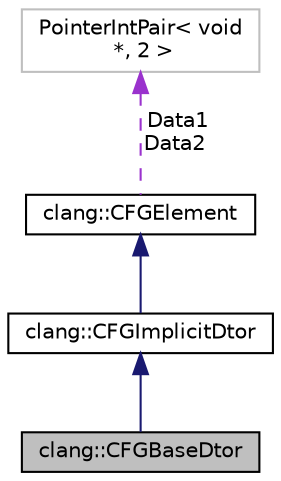 digraph "clang::CFGBaseDtor"
{
 // LATEX_PDF_SIZE
  bgcolor="transparent";
  edge [fontname="Helvetica",fontsize="10",labelfontname="Helvetica",labelfontsize="10"];
  node [fontname="Helvetica",fontsize="10",shape=record];
  Node1 [label="clang::CFGBaseDtor",height=0.2,width=0.4,color="black", fillcolor="grey75", style="filled", fontcolor="black",tooltip="Represents C++ object destructor implicitly generated for base object in destructor."];
  Node2 -> Node1 [dir="back",color="midnightblue",fontsize="10",style="solid",fontname="Helvetica"];
  Node2 [label="clang::CFGImplicitDtor",height=0.2,width=0.4,color="black",URL="$classclang_1_1CFGImplicitDtor.html",tooltip="Represents C++ object destructor implicitly generated by compiler on various occasions."];
  Node3 -> Node2 [dir="back",color="midnightblue",fontsize="10",style="solid",fontname="Helvetica"];
  Node3 [label="clang::CFGElement",height=0.2,width=0.4,color="black",URL="$classclang_1_1CFGElement.html",tooltip="Represents a top-level expression in a basic block."];
  Node4 -> Node3 [dir="back",color="darkorchid3",fontsize="10",style="dashed",label=" Data1\nData2" ,fontname="Helvetica"];
  Node4 [label="PointerIntPair\< void\l *, 2 \>",height=0.2,width=0.4,color="grey75",tooltip=" "];
}
